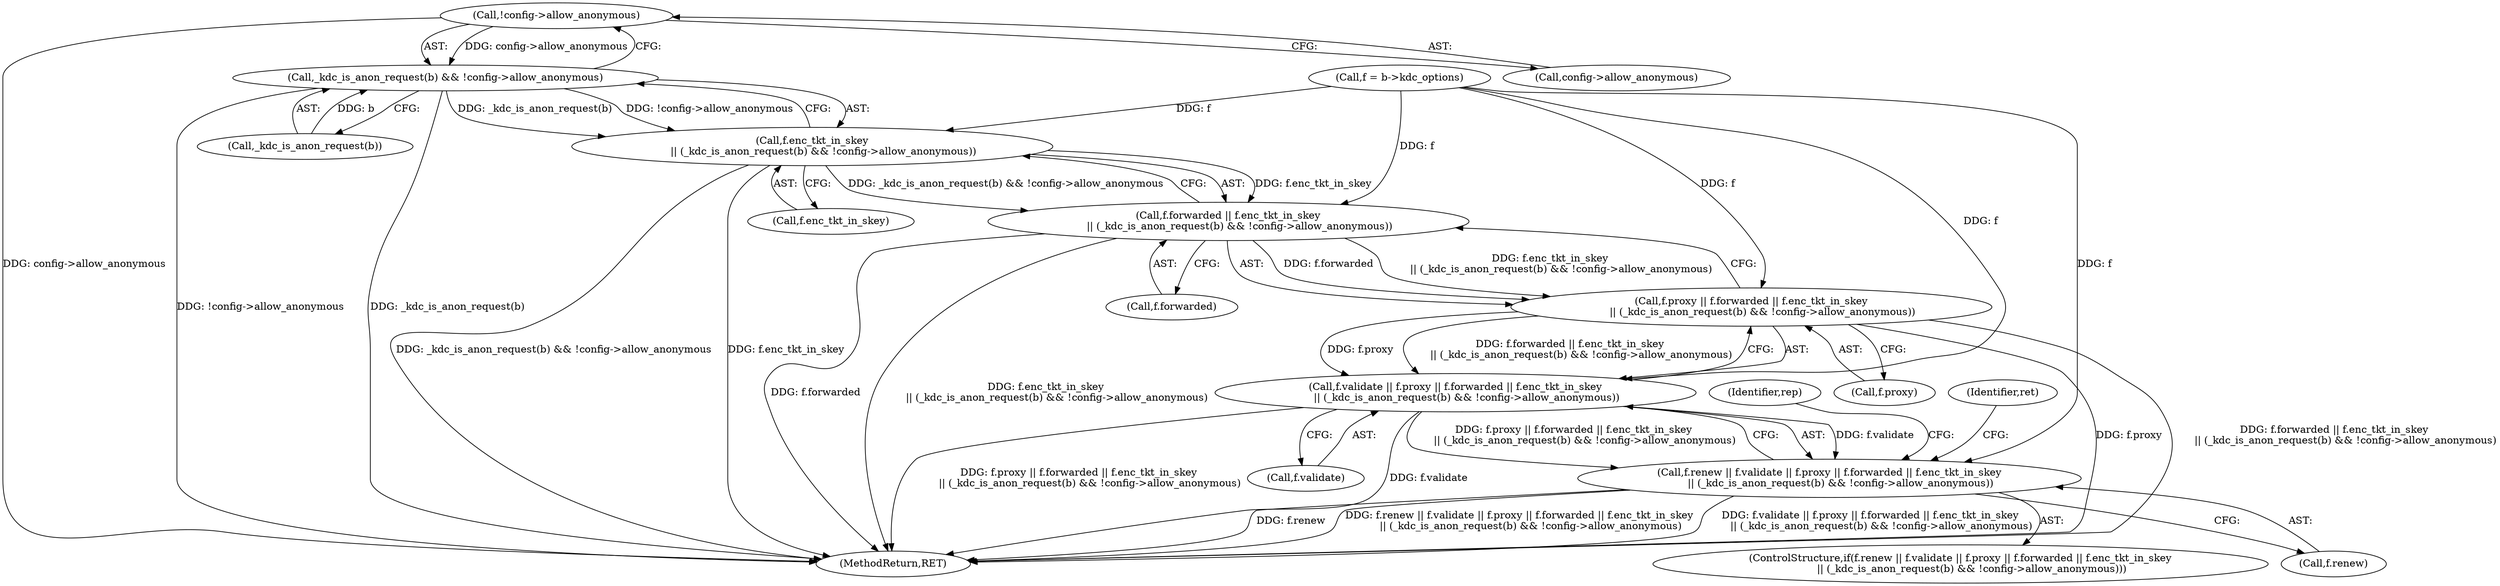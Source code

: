 digraph "0_heimdal_1a6a6e462dc2ac6111f9e02c6852ddec4849b887@pointer" {
"1000985" [label="(Call,!config->allow_anonymous)"];
"1000982" [label="(Call,_kdc_is_anon_request(b) && !config->allow_anonymous)"];
"1000978" [label="(Call,f.enc_tkt_in_skey\n       || (_kdc_is_anon_request(b) && !config->allow_anonymous))"];
"1000974" [label="(Call,f.forwarded || f.enc_tkt_in_skey\n       || (_kdc_is_anon_request(b) && !config->allow_anonymous))"];
"1000970" [label="(Call,f.proxy || f.forwarded || f.enc_tkt_in_skey\n       || (_kdc_is_anon_request(b) && !config->allow_anonymous))"];
"1000966" [label="(Call,f.validate || f.proxy || f.forwarded || f.enc_tkt_in_skey\n       || (_kdc_is_anon_request(b) && !config->allow_anonymous))"];
"1000962" [label="(Call,f.renew || f.validate || f.proxy || f.forwarded || f.enc_tkt_in_skey\n       || (_kdc_is_anon_request(b) && !config->allow_anonymous))"];
"1000966" [label="(Call,f.validate || f.proxy || f.forwarded || f.enc_tkt_in_skey\n       || (_kdc_is_anon_request(b) && !config->allow_anonymous))"];
"1000975" [label="(Call,f.forwarded)"];
"1000986" [label="(Call,config->allow_anonymous)"];
"1002688" [label="(MethodReturn,RET)"];
"1000985" [label="(Call,!config->allow_anonymous)"];
"1000982" [label="(Call,_kdc_is_anon_request(b) && !config->allow_anonymous)"];
"1000971" [label="(Call,f.proxy)"];
"1000991" [label="(Identifier,ret)"];
"1000962" [label="(Call,f.renew || f.validate || f.proxy || f.forwarded || f.enc_tkt_in_skey\n       || (_kdc_is_anon_request(b) && !config->allow_anonymous))"];
"1000978" [label="(Call,f.enc_tkt_in_skey\n       || (_kdc_is_anon_request(b) && !config->allow_anonymous))"];
"1000979" [label="(Call,f.enc_tkt_in_skey)"];
"1000967" [label="(Call,f.validate)"];
"1000999" [label="(Identifier,rep)"];
"1000983" [label="(Call,_kdc_is_anon_request(b))"];
"1000974" [label="(Call,f.forwarded || f.enc_tkt_in_skey\n       || (_kdc_is_anon_request(b) && !config->allow_anonymous))"];
"1000961" [label="(ControlStructure,if(f.renew || f.validate || f.proxy || f.forwarded || f.enc_tkt_in_skey\n       || (_kdc_is_anon_request(b) && !config->allow_anonymous)))"];
"1000210" [label="(Call,f = b->kdc_options)"];
"1000963" [label="(Call,f.renew)"];
"1000970" [label="(Call,f.proxy || f.forwarded || f.enc_tkt_in_skey\n       || (_kdc_is_anon_request(b) && !config->allow_anonymous))"];
"1000985" -> "1000982"  [label="AST: "];
"1000985" -> "1000986"  [label="CFG: "];
"1000986" -> "1000985"  [label="AST: "];
"1000982" -> "1000985"  [label="CFG: "];
"1000985" -> "1002688"  [label="DDG: config->allow_anonymous"];
"1000985" -> "1000982"  [label="DDG: config->allow_anonymous"];
"1000982" -> "1000978"  [label="AST: "];
"1000982" -> "1000983"  [label="CFG: "];
"1000983" -> "1000982"  [label="AST: "];
"1000978" -> "1000982"  [label="CFG: "];
"1000982" -> "1002688"  [label="DDG: _kdc_is_anon_request(b)"];
"1000982" -> "1002688"  [label="DDG: !config->allow_anonymous"];
"1000982" -> "1000978"  [label="DDG: _kdc_is_anon_request(b)"];
"1000982" -> "1000978"  [label="DDG: !config->allow_anonymous"];
"1000983" -> "1000982"  [label="DDG: b"];
"1000978" -> "1000974"  [label="AST: "];
"1000978" -> "1000979"  [label="CFG: "];
"1000979" -> "1000978"  [label="AST: "];
"1000974" -> "1000978"  [label="CFG: "];
"1000978" -> "1002688"  [label="DDG: _kdc_is_anon_request(b) && !config->allow_anonymous"];
"1000978" -> "1002688"  [label="DDG: f.enc_tkt_in_skey"];
"1000978" -> "1000974"  [label="DDG: f.enc_tkt_in_skey"];
"1000978" -> "1000974"  [label="DDG: _kdc_is_anon_request(b) && !config->allow_anonymous"];
"1000210" -> "1000978"  [label="DDG: f"];
"1000974" -> "1000970"  [label="AST: "];
"1000974" -> "1000975"  [label="CFG: "];
"1000975" -> "1000974"  [label="AST: "];
"1000970" -> "1000974"  [label="CFG: "];
"1000974" -> "1002688"  [label="DDG: f.forwarded"];
"1000974" -> "1002688"  [label="DDG: f.enc_tkt_in_skey\n       || (_kdc_is_anon_request(b) && !config->allow_anonymous)"];
"1000974" -> "1000970"  [label="DDG: f.forwarded"];
"1000974" -> "1000970"  [label="DDG: f.enc_tkt_in_skey\n       || (_kdc_is_anon_request(b) && !config->allow_anonymous)"];
"1000210" -> "1000974"  [label="DDG: f"];
"1000970" -> "1000966"  [label="AST: "];
"1000970" -> "1000971"  [label="CFG: "];
"1000971" -> "1000970"  [label="AST: "];
"1000966" -> "1000970"  [label="CFG: "];
"1000970" -> "1002688"  [label="DDG: f.forwarded || f.enc_tkt_in_skey\n       || (_kdc_is_anon_request(b) && !config->allow_anonymous)"];
"1000970" -> "1002688"  [label="DDG: f.proxy"];
"1000970" -> "1000966"  [label="DDG: f.proxy"];
"1000970" -> "1000966"  [label="DDG: f.forwarded || f.enc_tkt_in_skey\n       || (_kdc_is_anon_request(b) && !config->allow_anonymous)"];
"1000210" -> "1000970"  [label="DDG: f"];
"1000966" -> "1000962"  [label="AST: "];
"1000966" -> "1000967"  [label="CFG: "];
"1000967" -> "1000966"  [label="AST: "];
"1000962" -> "1000966"  [label="CFG: "];
"1000966" -> "1002688"  [label="DDG: f.validate"];
"1000966" -> "1002688"  [label="DDG: f.proxy || f.forwarded || f.enc_tkt_in_skey\n       || (_kdc_is_anon_request(b) && !config->allow_anonymous)"];
"1000966" -> "1000962"  [label="DDG: f.validate"];
"1000966" -> "1000962"  [label="DDG: f.proxy || f.forwarded || f.enc_tkt_in_skey\n       || (_kdc_is_anon_request(b) && !config->allow_anonymous)"];
"1000210" -> "1000966"  [label="DDG: f"];
"1000962" -> "1000961"  [label="AST: "];
"1000962" -> "1000963"  [label="CFG: "];
"1000963" -> "1000962"  [label="AST: "];
"1000991" -> "1000962"  [label="CFG: "];
"1000999" -> "1000962"  [label="CFG: "];
"1000962" -> "1002688"  [label="DDG: f.renew || f.validate || f.proxy || f.forwarded || f.enc_tkt_in_skey\n       || (_kdc_is_anon_request(b) && !config->allow_anonymous)"];
"1000962" -> "1002688"  [label="DDG: f.validate || f.proxy || f.forwarded || f.enc_tkt_in_skey\n       || (_kdc_is_anon_request(b) && !config->allow_anonymous)"];
"1000962" -> "1002688"  [label="DDG: f.renew"];
"1000210" -> "1000962"  [label="DDG: f"];
}
